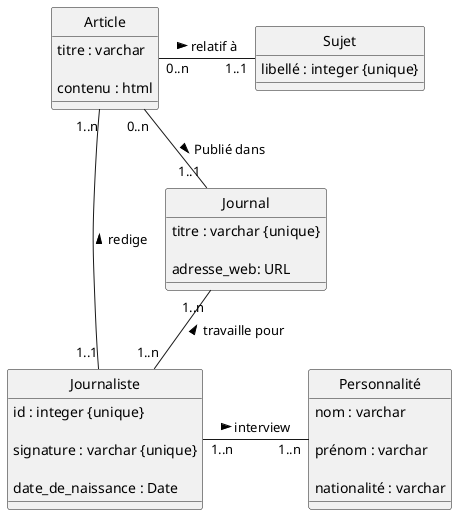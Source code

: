 @startuml 

hide circle  

class Article  { 

    titre : varchar 

    contenu : html 

} 

class Sujet { 

    libellé : integer {unique} 

} 

class Journaliste { 

    id : integer {unique} 

    signature : varchar {unique} 

    date_de_naissance : Date 

} 

class Personnalité { 

    nom : varchar 

    prénom : varchar  

    nationalité : varchar 

} 

class Journal { 

    titre : varchar {unique} 

    adresse_web: URL 

}  

Article  "0..n" - "1..1" Sujet : relatif à >  

Article  "1..n" -- "1..1" Journaliste : redige < 

Article  "0..n" -- "1..1" Journal : Publié dans > 

Journal  "1..n" -- "1..n" Journaliste : travaille pour < 

Journaliste  "1..n" - "1..n" Personnalité : interview > 

@enduml 